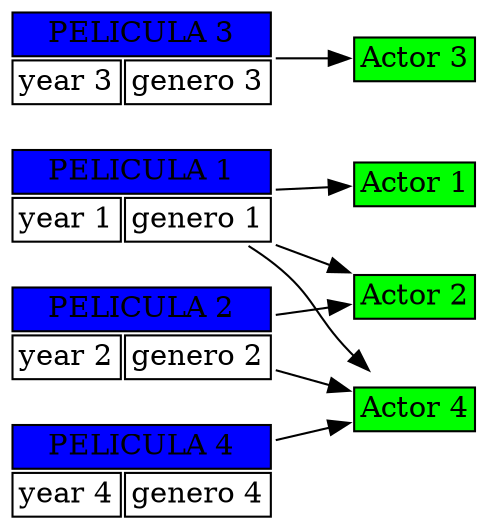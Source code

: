 digraph html {
rankdir=LR

nodo1 [shape=none, margin=0, label=<
<table border="0" cellborder="1">
    <tr>
        <td colspan="2" bgcolor="blue">PELICULA 1</td>
    </tr>
    <tr>
        <td>year 1</td>
        <td>genero 1</td>
    </tr>
</table>>];

nodo2 [shape=none, margin=0, label=<
<table border="0" cellborder="1">
    <tr>
        <td colspan="2" bgcolor="green">Actor 1</td>
    </tr>
</table>>];



nodo3 [shape=none, margin=0, label=<
<table border="0" cellborder="1">
    <tr>
        <td colspan="2" bgcolor="blue">PELICULA 2</td>
    </tr>
    <tr>
        <td>year 2</td>
        <td>genero 2</td>
    </tr>
</table>>];

nodo4 [shape=none, margin=0, label=<
<table border="0" cellborder="1">
    <tr>
        <td colspan="2" bgcolor="green">Actor 2</td>
    </tr>
</table>>];


nodo5 [shape=none, margin=0, label=<
<table border="0" cellborder="1">
    <tr>
        <td colspan="2" bgcolor="blue">PELICULA 3</td>
    </tr>
    <tr>
        <td>year 3</td>
        <td>genero 3</td>
    </tr>
</table>>];

nodo6 [shape=none, margin=0, label=<
<table border="0" cellborder="1">
    <tr>
        <td colspan="2" bgcolor="green">Actor 3</td>
    </tr>
</table>>];



nodo7 [shape=none, margin=0, label=<
<table border="0" cellborder="1">
    <tr>
        <td colspan="2" bgcolor="blue">PELICULA 4</td>
    </tr>
    <tr>
        <td>year 4</td>
        <td>genero 4</td>
    </tr>
</table>>];

nodo8 [shape=none, margin=0, label=<
<table border="0" cellborder="1">
    <tr>
        <td colspan="2" bgcolor="green">Actor 4</td>
    </tr>
</table>>];

nodo1 -> nodo2;
nodo1 -> nodo4;
nodo1 -> nodo8;

nodo3 -> nodo4;
nodo3 -> nodo8;

nodo5 -> nodo6;
nodo7 -> nodo8;

}
